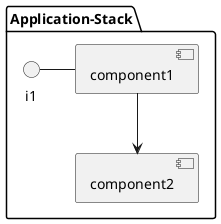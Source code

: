 @startuml

package "Application-Stack" {
component component1
component component2
interface i1

}
i1 - component1
component1 --> component2
@enduml
